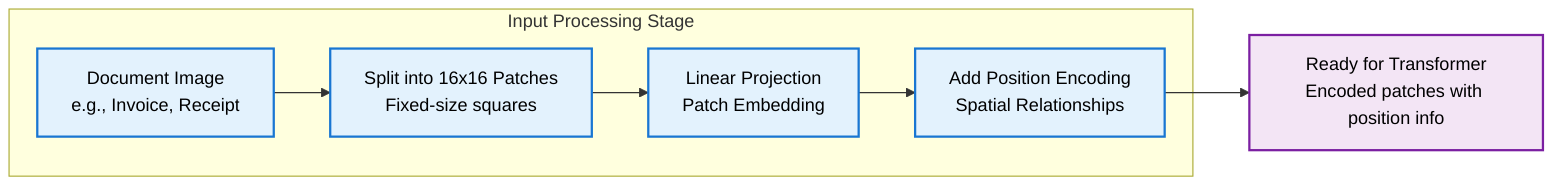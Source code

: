 graph LR
    subgraph input ["Input Processing Stage"]
        A[Document Image<br/>e.g., Invoice, Receipt] --> B[Split into 16x16 Patches<br/>Fixed-size squares] --> C[Linear Projection<br/>Patch Embedding] --> D[Add Position Encoding<br/>Spatial Relationships]
    end
    
    D --> E[Ready for Transformer<br/>Encoded patches with position info]
    
    %% Styling
    classDef inputNode fill:#e3f2fd,stroke:#1976d2,stroke-width:2px,color:#000
    classDef outputNode fill:#f3e5f5,stroke:#7b1fa2,stroke-width:2px,color:#000
    
    class A,B,C,D inputNode
    class E outputNode